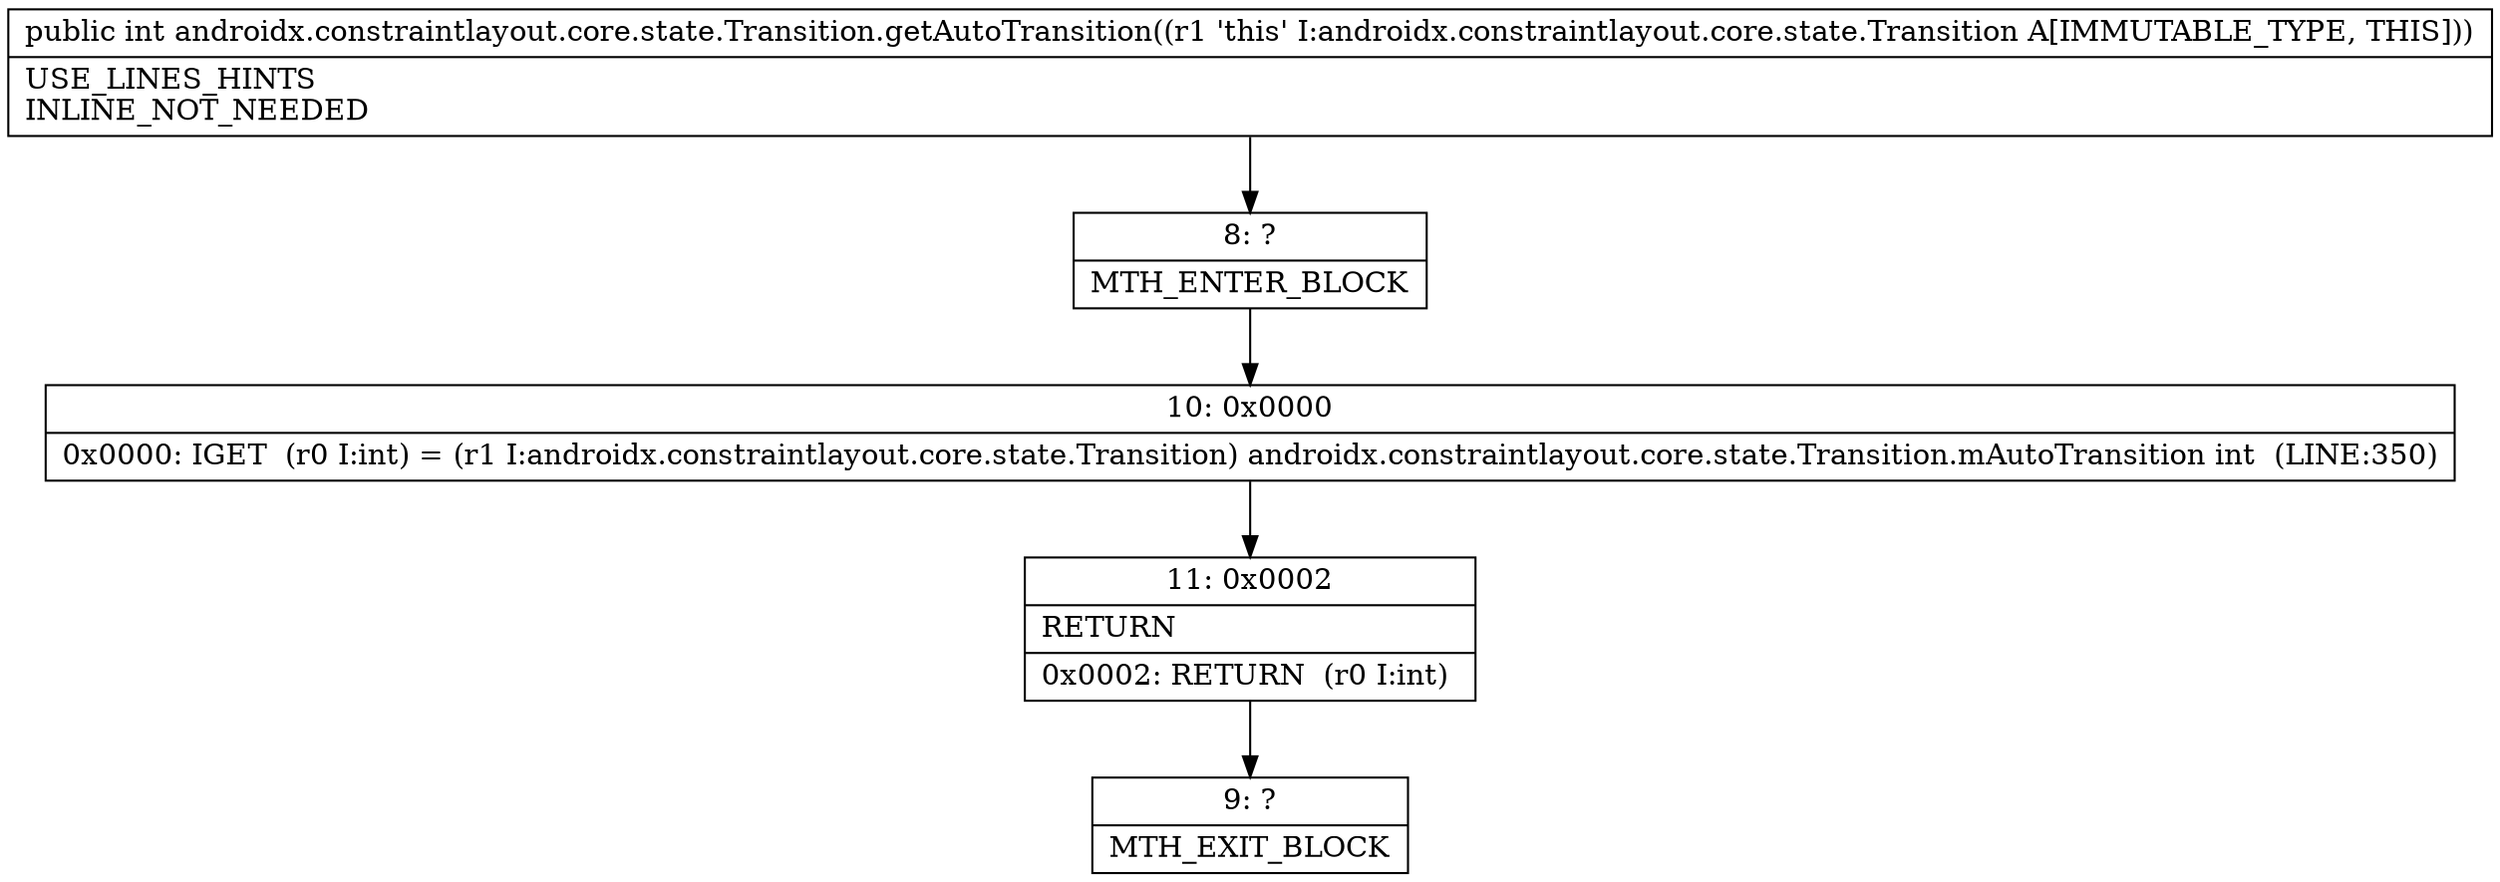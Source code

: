 digraph "CFG forandroidx.constraintlayout.core.state.Transition.getAutoTransition()I" {
Node_8 [shape=record,label="{8\:\ ?|MTH_ENTER_BLOCK\l}"];
Node_10 [shape=record,label="{10\:\ 0x0000|0x0000: IGET  (r0 I:int) = (r1 I:androidx.constraintlayout.core.state.Transition) androidx.constraintlayout.core.state.Transition.mAutoTransition int  (LINE:350)\l}"];
Node_11 [shape=record,label="{11\:\ 0x0002|RETURN\l|0x0002: RETURN  (r0 I:int) \l}"];
Node_9 [shape=record,label="{9\:\ ?|MTH_EXIT_BLOCK\l}"];
MethodNode[shape=record,label="{public int androidx.constraintlayout.core.state.Transition.getAutoTransition((r1 'this' I:androidx.constraintlayout.core.state.Transition A[IMMUTABLE_TYPE, THIS]))  | USE_LINES_HINTS\lINLINE_NOT_NEEDED\l}"];
MethodNode -> Node_8;Node_8 -> Node_10;
Node_10 -> Node_11;
Node_11 -> Node_9;
}

